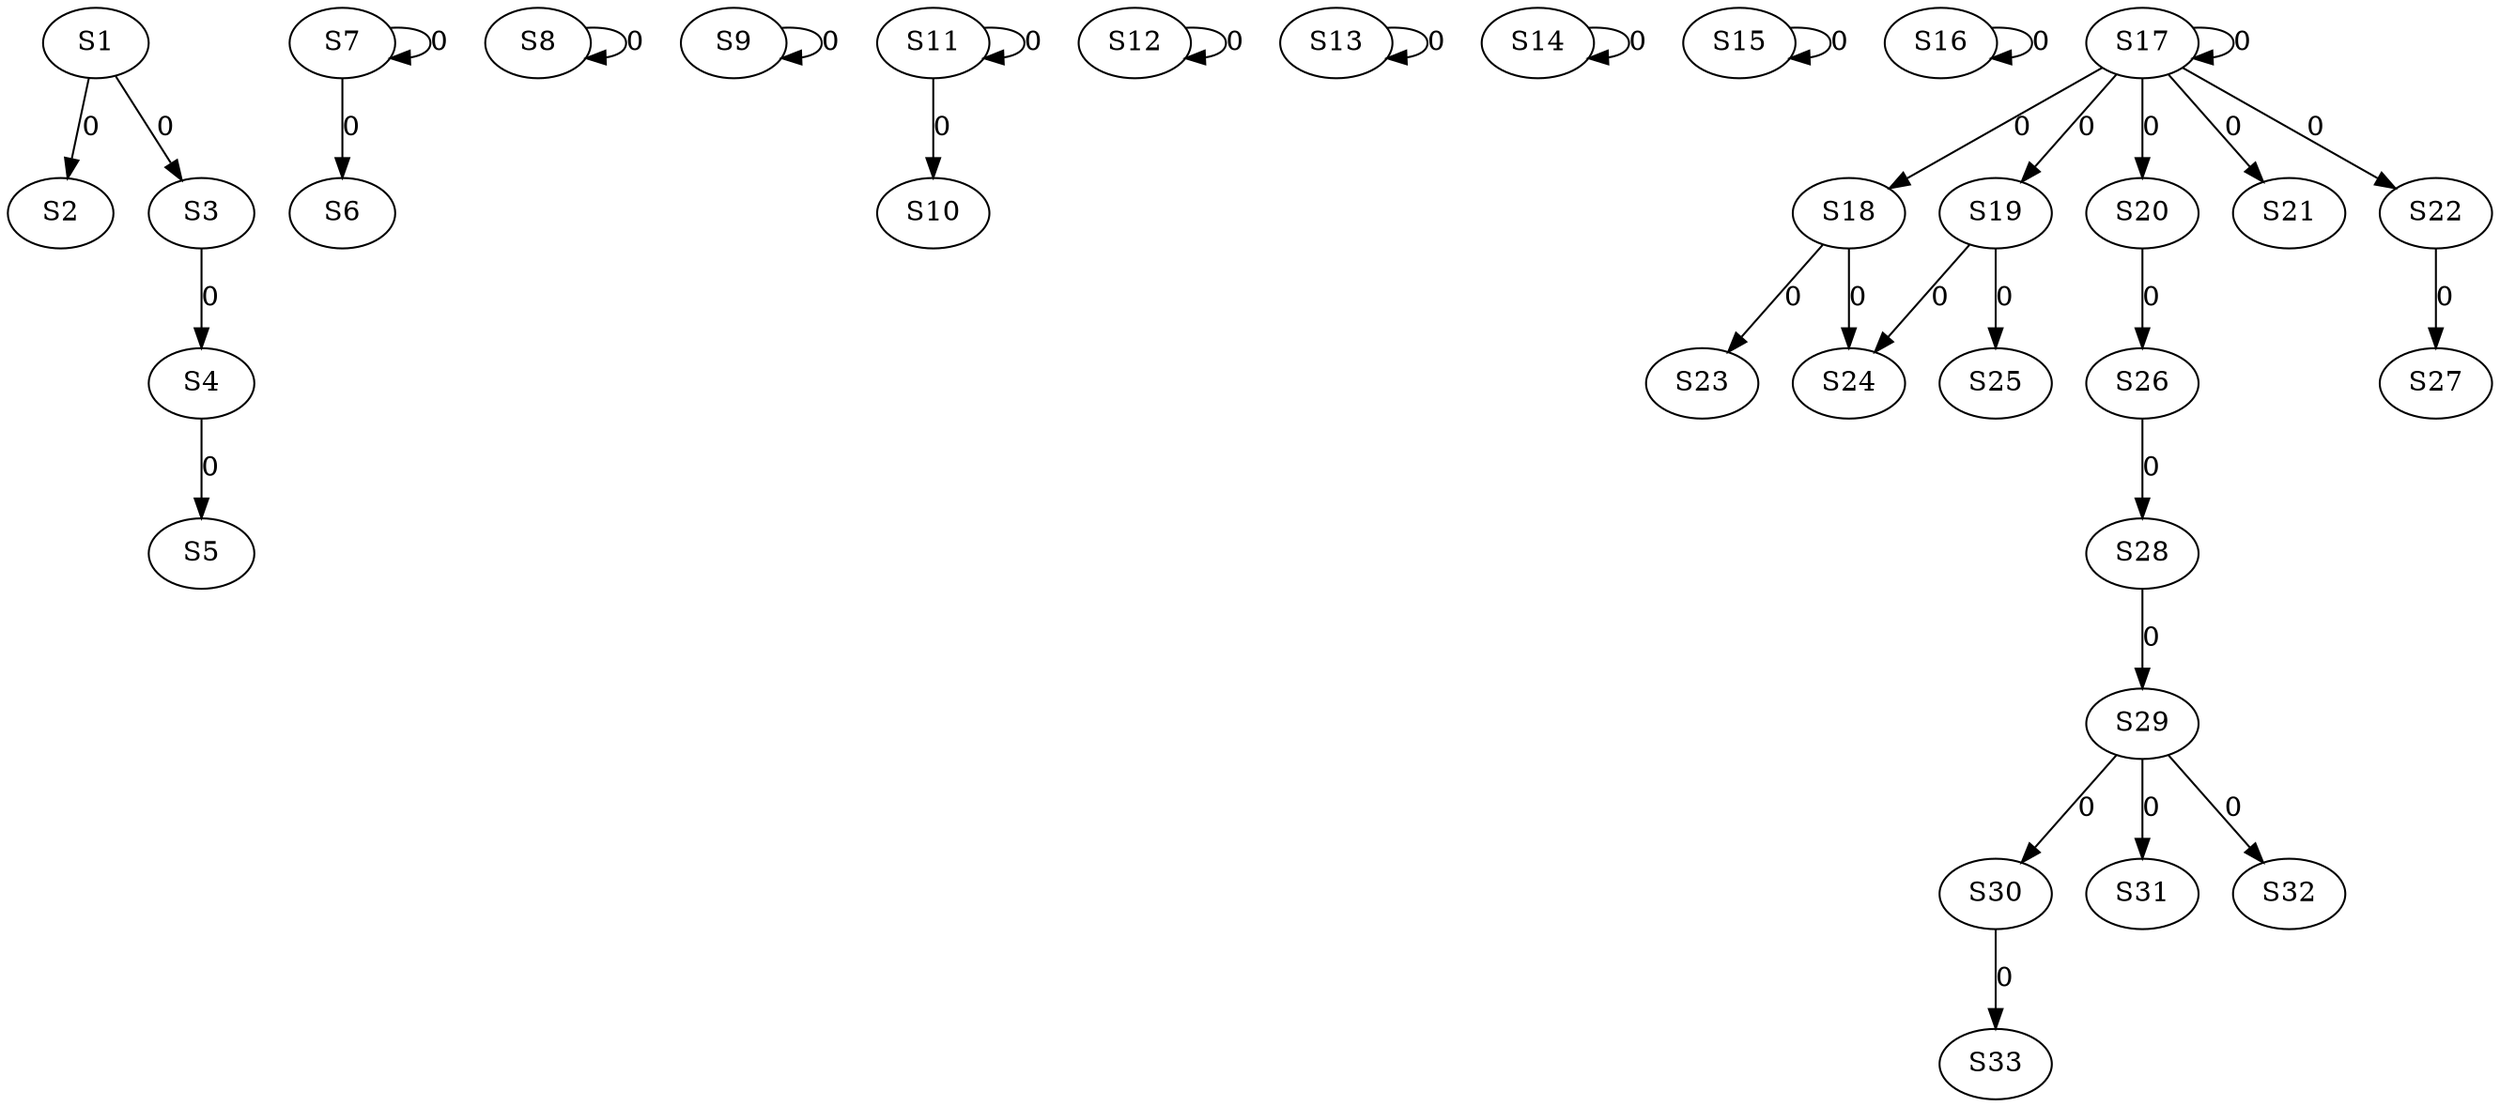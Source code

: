 strict digraph {
	S1 -> S2 [ label = 0 ];
	S1 -> S3 [ label = 0 ];
	S3 -> S4 [ label = 0 ];
	S4 -> S5 [ label = 0 ];
	S7 -> S6 [ label = 0 ];
	S7 -> S7 [ label = 0 ];
	S8 -> S8 [ label = 0 ];
	S9 -> S9 [ label = 0 ];
	S11 -> S10 [ label = 0 ];
	S11 -> S11 [ label = 0 ];
	S12 -> S12 [ label = 0 ];
	S13 -> S13 [ label = 0 ];
	S14 -> S14 [ label = 0 ];
	S15 -> S15 [ label = 0 ];
	S16 -> S16 [ label = 0 ];
	S17 -> S17 [ label = 0 ];
	S17 -> S18 [ label = 0 ];
	S17 -> S19 [ label = 0 ];
	S17 -> S20 [ label = 0 ];
	S17 -> S21 [ label = 0 ];
	S17 -> S22 [ label = 0 ];
	S18 -> S23 [ label = 0 ];
	S18 -> S24 [ label = 0 ];
	S19 -> S25 [ label = 0 ];
	S20 -> S26 [ label = 0 ];
	S22 -> S27 [ label = 0 ];
	S26 -> S28 [ label = 0 ];
	S28 -> S29 [ label = 0 ];
	S29 -> S30 [ label = 0 ];
	S29 -> S31 [ label = 0 ];
	S29 -> S32 [ label = 0 ];
	S30 -> S33 [ label = 0 ];
	S19 -> S24 [ label = 0 ];
}
